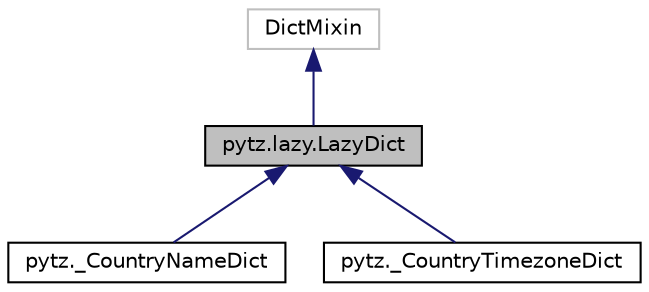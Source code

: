 digraph "pytz.lazy.LazyDict"
{
 // LATEX_PDF_SIZE
  edge [fontname="Helvetica",fontsize="10",labelfontname="Helvetica",labelfontsize="10"];
  node [fontname="Helvetica",fontsize="10",shape=record];
  Node1 [label="pytz.lazy.LazyDict",height=0.2,width=0.4,color="black", fillcolor="grey75", style="filled", fontcolor="black",tooltip=" "];
  Node2 -> Node1 [dir="back",color="midnightblue",fontsize="10",style="solid"];
  Node2 [label="DictMixin",height=0.2,width=0.4,color="grey75", fillcolor="white", style="filled",tooltip=" "];
  Node1 -> Node3 [dir="back",color="midnightblue",fontsize="10",style="solid"];
  Node3 [label="pytz._CountryNameDict",height=0.2,width=0.4,color="black", fillcolor="white", style="filled",URL="$classpytz_1_1___country_name_dict.html",tooltip=" "];
  Node1 -> Node4 [dir="back",color="midnightblue",fontsize="10",style="solid"];
  Node4 [label="pytz._CountryTimezoneDict",height=0.2,width=0.4,color="black", fillcolor="white", style="filled",URL="$classpytz_1_1___country_timezone_dict.html",tooltip=" "];
}
